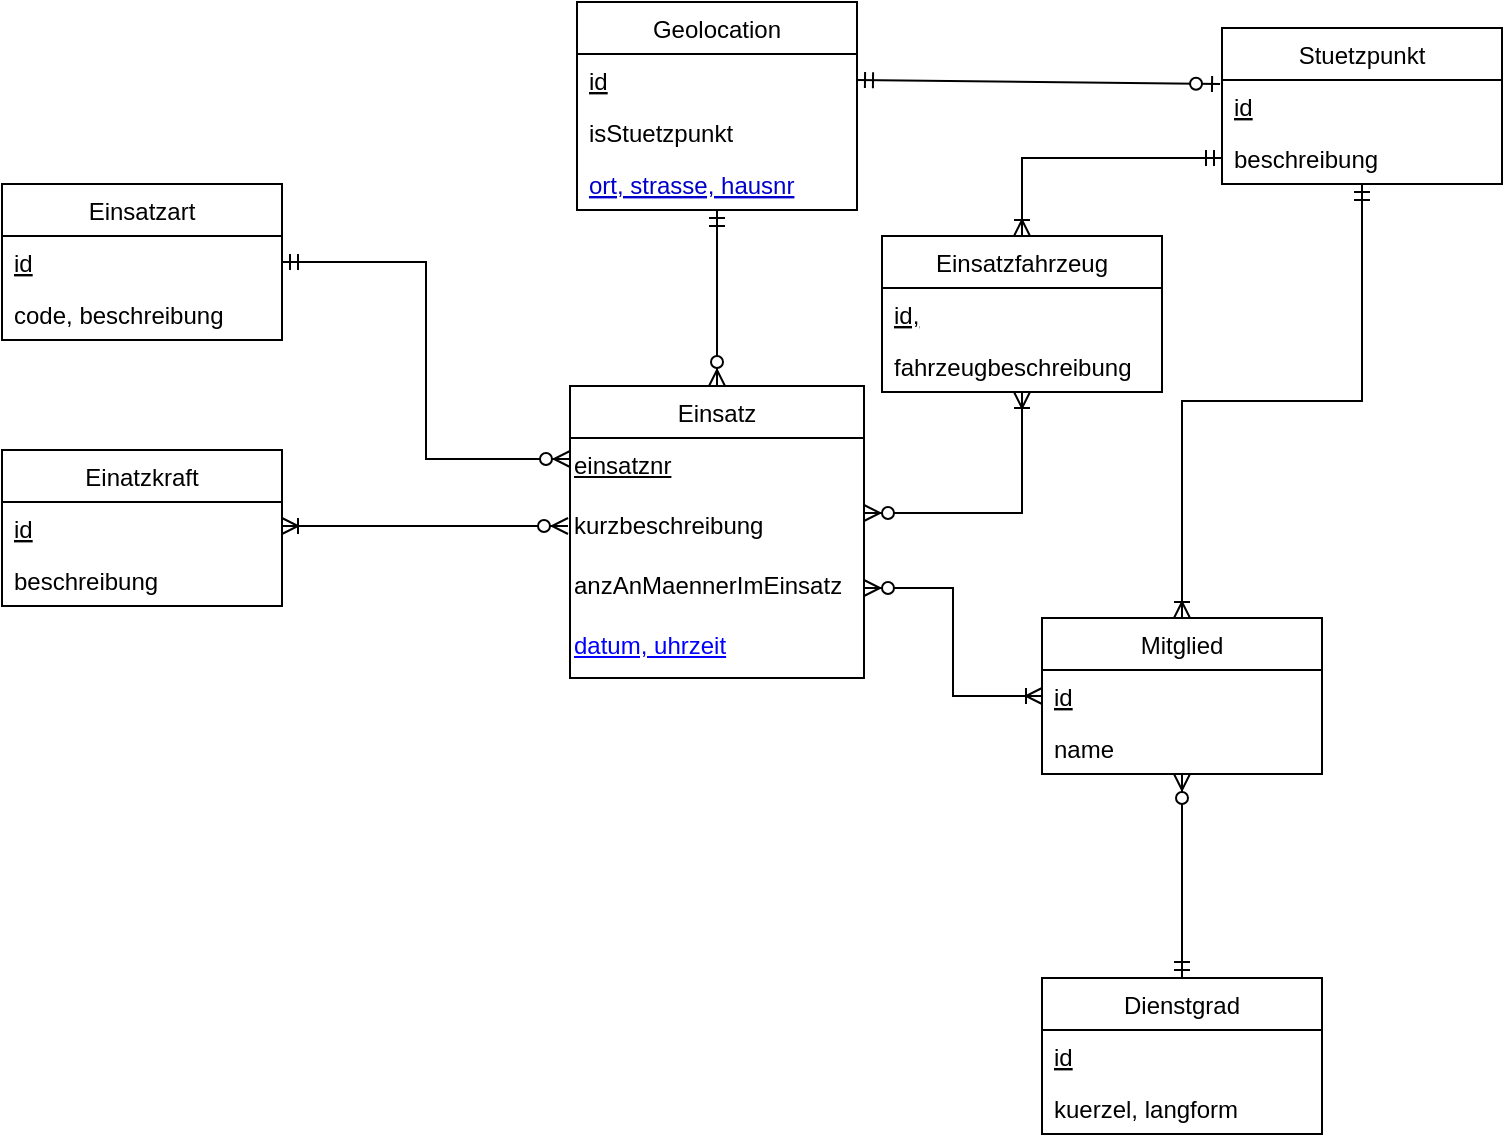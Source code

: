 <mxfile type="device" version="12.0.0" pages="1"><diagram id="ilDH12kev3po-EJ1P2Dv" name="Page-1"><mxGraphModel grid="1" dx="868" dy="476" gridSize="10" guides="1" tooltips="1" connect="1" arrows="1" fold="1" page="1" pageScale="1" pageWidth="827" pageHeight="1169" math="0" shadow="0" background="none"><root><mxCell id="0" /><mxCell id="1" parent="0" /><mxCell id="NxMTD8spt1croDc4uykK-55" style="edgeStyle=orthogonalEdgeStyle;rounded=0;orthogonalLoop=1;jettySize=auto;html=1;entryX=1;entryY=0.25;entryDx=0;entryDy=0;startArrow=ERoneToMany;startFill=0;endArrow=ERzeroToMany;endFill=1;" parent="1" edge="1" target="ot_nPUjUUw6IYXXe0TUH-2" source="NxMTD8spt1croDc4uykK-10"><mxGeometry as="geometry" relative="1"><Array as="points"><mxPoint y="274" x="570" /></Array></mxGeometry></mxCell><mxCell id="DhVdAXCZiSvHxWJTMW8I-8" style="edgeStyle=orthogonalEdgeStyle;rounded=0;orthogonalLoop=1;jettySize=auto;html=1;exitX=0.5;exitY=0;exitDx=0;exitDy=0;entryX=0;entryY=0.5;entryDx=0;entryDy=0;startArrow=ERoneToMany;startFill=0;sourcePerimeterSpacing=5;endArrow=ERmandOne;endFill=0;targetPerimeterSpacing=5;strokeColor=#000000;" parent="1" edge="1" target="NxMTD8spt1croDc4uykK-64" source="NxMTD8spt1croDc4uykK-10"><mxGeometry as="geometry" relative="1" /></mxCell><mxCell id="NxMTD8spt1croDc4uykK-10" value="Einsatzfahrzeug" style="swimlane;fontStyle=0;childLayout=stackLayout;horizontal=1;startSize=26;fillColor=none;horizontalStack=0;resizeParent=1;resizeParentMax=0;resizeLast=0;collapsible=1;marginBottom=0;" parent="1" vertex="1"><mxGeometry as="geometry" y="135" x="500" height="78" width="140" /></mxCell><mxCell id="NxMTD8spt1croDc4uykK-13" value="id," style="text;strokeColor=none;fillColor=none;align=left;verticalAlign=top;spacingLeft=4;spacingRight=4;overflow=hidden;rotatable=0;points=[[0,0.5],[1,0.5]];portConstraint=eastwest;fontStyle=4" parent="NxMTD8spt1croDc4uykK-10" vertex="1"><mxGeometry as="geometry" y="26" height="26" width="140" /></mxCell><mxCell id="NxMTD8spt1croDc4uykK-63" value="fahrzeugbeschreibung" style="text;strokeColor=none;fillColor=none;align=left;verticalAlign=top;spacingLeft=4;spacingRight=4;overflow=hidden;rotatable=0;points=[[0,0.5],[1,0.5]];portConstraint=eastwest;" parent="NxMTD8spt1croDc4uykK-10" vertex="1"><mxGeometry as="geometry" y="52" height="26" width="140" /></mxCell><mxCell id="NxMTD8spt1croDc4uykK-14" value="Stuetzpunkt" style="swimlane;fontStyle=0;childLayout=stackLayout;horizontal=1;startSize=26;fillColor=none;horizontalStack=0;resizeParent=1;resizeParentMax=0;resizeLast=0;collapsible=1;marginBottom=0;" parent="1" vertex="1"><mxGeometry as="geometry" y="31" x="670" height="78" width="140" /></mxCell><mxCell id="NxMTD8spt1croDc4uykK-15" value="id" style="text;strokeColor=none;fillColor=none;align=left;verticalAlign=top;spacingLeft=4;spacingRight=4;overflow=hidden;rotatable=0;points=[[0,0.5],[1,0.5]];portConstraint=eastwest;fontStyle=4" parent="NxMTD8spt1croDc4uykK-14" vertex="1"><mxGeometry as="geometry" y="26" height="26" width="140" /></mxCell><mxCell id="NxMTD8spt1croDc4uykK-64" value="beschreibung" style="text;strokeColor=none;fillColor=none;align=left;verticalAlign=top;spacingLeft=4;spacingRight=4;overflow=hidden;rotatable=0;points=[[0,0.5],[1,0.5]];portConstraint=eastwest;" parent="NxMTD8spt1croDc4uykK-14" vertex="1"><mxGeometry as="geometry" y="52" height="26" width="140" /></mxCell><mxCell id="NxMTD8spt1croDc4uykK-18" value="Einsatz" style="swimlane;fontStyle=0;childLayout=stackLayout;horizontal=1;startSize=26;fillColor=none;horizontalStack=0;resizeParent=1;resizeParentMax=0;resizeLast=0;collapsible=1;marginBottom=0;" parent="1" vertex="1"><mxGeometry as="geometry" y="210" x="344" height="146" width="147" /></mxCell><mxCell id="ot_nPUjUUw6IYXXe0TUH-1" value="&lt;u&gt;einsatznr&lt;/u&gt;" style="text;html=1;" parent="NxMTD8spt1croDc4uykK-18" vertex="1"><mxGeometry as="geometry" y="26" height="30" width="147" /></mxCell><mxCell id="ot_nPUjUUw6IYXXe0TUH-2" value="kurzbeschreibung" style="text;html=1;" parent="NxMTD8spt1croDc4uykK-18" vertex="1"><mxGeometry as="geometry" y="56" height="30" width="147" /></mxCell><mxCell id="ot_nPUjUUw6IYXXe0TUH-6" value="anzAnMaennerImEinsatz" style="text;html=1;" parent="NxMTD8spt1croDc4uykK-18" vertex="1"><mxGeometry as="geometry" y="86" height="30" width="147" /></mxCell><mxCell id="ot_nPUjUUw6IYXXe0TUH-4" value="&lt;font color=&quot;#0000FF&quot;&gt;&lt;u&gt;datum, uhrzeit&lt;/u&gt;&lt;/font&gt;" style="text;html=1;" parent="NxMTD8spt1croDc4uykK-18" vertex="1"><mxGeometry as="geometry" y="116" height="30" width="147" /></mxCell><mxCell id="NxMTD8spt1croDc4uykK-50" style="edgeStyle=orthogonalEdgeStyle;rounded=0;orthogonalLoop=1;jettySize=auto;html=1;endArrow=ERzeroToMany;endFill=1;startArrow=ERmandOne;startFill=0;entryX=0.5;entryY=0;entryDx=0;entryDy=0;" parent="1" edge="1" target="NxMTD8spt1croDc4uykK-18" source="NxMTD8spt1croDc4uykK-22"><mxGeometry as="geometry" relative="1"><Array as="points"><mxPoint y="170" x="417" /><mxPoint y="170" x="417" /></Array><mxPoint as="targetPoint" y="200" x="417" /></mxGeometry></mxCell><mxCell id="NxMTD8spt1croDc4uykK-51" style="rounded=0;orthogonalLoop=1;jettySize=auto;html=1;entryX=-0.007;entryY=0.077;entryDx=0;entryDy=0;entryPerimeter=0;startArrow=ERmandOne;startFill=0;endArrow=ERzeroToOne;endFill=1;exitX=1;exitY=0.5;exitDx=0;exitDy=0;" parent="1" edge="1" target="NxMTD8spt1croDc4uykK-15" source="NxMTD8spt1croDc4uykK-23"><mxGeometry as="geometry" relative="1" /></mxCell><mxCell id="NxMTD8spt1croDc4uykK-22" value="Geolocation" style="swimlane;fontStyle=0;childLayout=stackLayout;horizontal=1;startSize=26;fillColor=none;horizontalStack=0;resizeParent=1;resizeParentMax=0;resizeLast=0;collapsible=1;marginBottom=0;" parent="1" vertex="1"><mxGeometry as="geometry" y="18" x="347.5" height="104" width="140" /></mxCell><mxCell id="NxMTD8spt1croDc4uykK-23" value="id&#10;" style="text;strokeColor=none;fillColor=none;align=left;verticalAlign=top;spacingLeft=4;spacingRight=4;overflow=hidden;rotatable=0;points=[[0,0.5],[1,0.5]];portConstraint=eastwest;fontStyle=4" parent="NxMTD8spt1croDc4uykK-22" vertex="1"><mxGeometry as="geometry" y="26" height="26" width="140" /></mxCell><mxCell id="ot_nPUjUUw6IYXXe0TUH-7" value="isStuetzpunkt" style="text;strokeColor=none;fillColor=none;align=left;verticalAlign=top;spacingLeft=4;spacingRight=4;overflow=hidden;rotatable=0;points=[[0,0.5],[1,0.5]];portConstraint=eastwest;fontStyle=0" parent="NxMTD8spt1croDc4uykK-22" vertex="1"><mxGeometry as="geometry" y="52" height="26" width="140" /></mxCell><mxCell id="NxMTD8spt1croDc4uykK-34" value="ort, strasse, hausnr" style="text;strokeColor=none;fillColor=none;align=left;verticalAlign=top;spacingLeft=4;spacingRight=4;overflow=hidden;rotatable=0;points=[[0,0.5],[1,0.5]];portConstraint=eastwest;fontColor=#0000CC;fontStyle=4" parent="NxMTD8spt1croDc4uykK-22" vertex="1"><mxGeometry as="geometry" y="78" height="26" width="140" /></mxCell><mxCell id="NxMTD8spt1croDc4uykK-56" style="edgeStyle=orthogonalEdgeStyle;rounded=0;orthogonalLoop=1;jettySize=auto;html=1;startArrow=ERoneToMany;startFill=0;endArrow=ERzeroToMany;endFill=1;" parent="1" edge="1" source="NxMTD8spt1croDc4uykK-26"><mxGeometry as="geometry" relative="1"><mxPoint as="targetPoint" y="280" x="343" /><Array as="points"><mxPoint y="280" x="343" /></Array></mxGeometry></mxCell><mxCell id="NxMTD8spt1croDc4uykK-26" value="Einatzkraft" style="swimlane;fontStyle=0;childLayout=stackLayout;horizontal=1;startSize=26;fillColor=none;horizontalStack=0;resizeParent=1;resizeParentMax=0;resizeLast=0;collapsible=1;marginBottom=0;" parent="1" vertex="1"><mxGeometry as="geometry" y="242" x="60" height="78" width="140" /></mxCell><mxCell id="NxMTD8spt1croDc4uykK-29" value="id" style="text;strokeColor=none;fillColor=none;align=left;verticalAlign=top;spacingLeft=4;spacingRight=4;overflow=hidden;rotatable=0;points=[[0,0.5],[1,0.5]];portConstraint=eastwest;fontStyle=4" parent="NxMTD8spt1croDc4uykK-26" vertex="1"><mxGeometry as="geometry" y="26" height="26" width="140" /></mxCell><mxCell id="NxMTD8spt1croDc4uykK-62" value="beschreibung" style="text;strokeColor=none;fillColor=none;align=left;verticalAlign=top;spacingLeft=4;spacingRight=4;overflow=hidden;rotatable=0;points=[[0,0.5],[1,0.5]];portConstraint=eastwest;" parent="NxMTD8spt1croDc4uykK-26" vertex="1"><mxGeometry as="geometry" y="52" height="26" width="140" /></mxCell><mxCell id="NxMTD8spt1croDc4uykK-57" style="edgeStyle=orthogonalEdgeStyle;rounded=0;orthogonalLoop=1;jettySize=auto;html=1;entryX=0;entryY=0.25;entryDx=0;entryDy=0;startArrow=ERmandOne;startFill=0;endArrow=ERzeroToMany;endFill=1;" parent="1" edge="1" target="NxMTD8spt1croDc4uykK-18" source="NxMTD8spt1croDc4uykK-30"><mxGeometry as="geometry" relative="1" /></mxCell><mxCell id="NxMTD8spt1croDc4uykK-30" value="Einsatzart" style="swimlane;fontStyle=0;childLayout=stackLayout;horizontal=1;startSize=26;fillColor=none;horizontalStack=0;resizeParent=1;resizeParentMax=0;resizeLast=0;collapsible=1;marginBottom=0;" parent="1" vertex="1"><mxGeometry as="geometry" y="109" x="60" height="78" width="140" /></mxCell><mxCell id="NxMTD8spt1croDc4uykK-33" value="id" style="text;strokeColor=none;fillColor=none;align=left;verticalAlign=top;spacingLeft=4;spacingRight=4;overflow=hidden;rotatable=0;points=[[0,0.5],[1,0.5]];portConstraint=eastwest;fontStyle=4" parent="NxMTD8spt1croDc4uykK-30" vertex="1"><mxGeometry as="geometry" y="26" height="26" width="140" /></mxCell><mxCell id="NxMTD8spt1croDc4uykK-61" value="code, beschreibung" style="text;strokeColor=none;fillColor=none;align=left;verticalAlign=top;spacingLeft=4;spacingRight=4;overflow=hidden;rotatable=0;points=[[0,0.5],[1,0.5]];portConstraint=eastwest;" parent="NxMTD8spt1croDc4uykK-30" vertex="1"><mxGeometry as="geometry" y="52" height="26" width="140" /></mxCell><mxCell id="NxMTD8spt1croDc4uykK-53" style="edgeStyle=orthogonalEdgeStyle;rounded=0;orthogonalLoop=1;jettySize=auto;html=1;entryX=0.5;entryY=1;entryDx=0;entryDy=0;endArrow=ERmandOne;endFill=0;startArrow=ERoneToMany;startFill=0;" parent="1" edge="1" target="NxMTD8spt1croDc4uykK-14" source="NxMTD8spt1croDc4uykK-35"><mxGeometry as="geometry" relative="1" /></mxCell><mxCell id="NxMTD8spt1croDc4uykK-35" value="Mitglied" style="swimlane;fontStyle=0;childLayout=stackLayout;horizontal=1;startSize=26;fillColor=none;horizontalStack=0;resizeParent=1;resizeParentMax=0;resizeLast=0;collapsible=1;marginBottom=0;" parent="1" vertex="1"><mxGeometry as="geometry" y="326" x="580" height="78" width="140" /></mxCell><mxCell id="NxMTD8spt1croDc4uykK-36" value="id" style="text;strokeColor=none;fillColor=none;align=left;verticalAlign=top;spacingLeft=4;spacingRight=4;overflow=hidden;rotatable=0;points=[[0,0.5],[1,0.5]];portConstraint=eastwest;fontStyle=4" parent="NxMTD8spt1croDc4uykK-35" vertex="1"><mxGeometry as="geometry" y="26" height="26" width="140" /></mxCell><mxCell id="NxMTD8spt1croDc4uykK-65" value="name" style="text;strokeColor=none;fillColor=none;align=left;verticalAlign=top;spacingLeft=4;spacingRight=4;overflow=hidden;rotatable=0;points=[[0,0.5],[1,0.5]];portConstraint=eastwest;" parent="NxMTD8spt1croDc4uykK-35" vertex="1"><mxGeometry as="geometry" y="52" height="26" width="140" /></mxCell><mxCell id="NxMTD8spt1croDc4uykK-54" style="edgeStyle=orthogonalEdgeStyle;rounded=0;orthogonalLoop=1;jettySize=auto;html=1;entryX=0.5;entryY=1;entryDx=0;entryDy=0;startArrow=ERmandOne;startFill=0;endArrow=ERzeroToMany;endFill=1;" parent="1" edge="1" target="NxMTD8spt1croDc4uykK-35" source="NxMTD8spt1croDc4uykK-39"><mxGeometry as="geometry" relative="1" /></mxCell><mxCell id="NxMTD8spt1croDc4uykK-39" value="Dienstgrad" style="swimlane;fontStyle=0;childLayout=stackLayout;horizontal=1;startSize=26;fillColor=none;horizontalStack=0;resizeParent=1;resizeParentMax=0;resizeLast=0;collapsible=1;marginBottom=0;" parent="1" vertex="1"><mxGeometry as="geometry" y="506" x="580" height="78" width="140" /></mxCell><mxCell id="NxMTD8spt1croDc4uykK-40" value="id" style="text;strokeColor=none;fillColor=none;align=left;verticalAlign=top;spacingLeft=4;spacingRight=4;overflow=hidden;rotatable=0;points=[[0,0.5],[1,0.5]];portConstraint=eastwest;fontStyle=4" parent="NxMTD8spt1croDc4uykK-39" vertex="1"><mxGeometry as="geometry" y="26" height="26" width="140" /></mxCell><mxCell id="NxMTD8spt1croDc4uykK-67" value="kuerzel, langform" style="text;strokeColor=none;fillColor=none;align=left;verticalAlign=top;spacingLeft=4;spacingRight=4;overflow=hidden;rotatable=0;points=[[0,0.5],[1,0.5]];portConstraint=eastwest;" parent="NxMTD8spt1croDc4uykK-39" vertex="1"><mxGeometry as="geometry" y="52" height="26" width="140" /></mxCell><mxCell id="DhVdAXCZiSvHxWJTMW8I-7" style="edgeStyle=orthogonalEdgeStyle;rounded=0;orthogonalLoop=1;jettySize=auto;html=1;exitX=0;exitY=0.5;exitDx=0;exitDy=0;entryX=1;entryY=0.5;entryDx=0;entryDy=0;startArrow=ERoneToMany;startFill=0;strokeColor=#000000;endArrow=ERzeroToMany;endFill=1;targetPerimeterSpacing=5;sourcePerimeterSpacing=5;" parent="1" edge="1" target="ot_nPUjUUw6IYXXe0TUH-6" source="NxMTD8spt1croDc4uykK-36"><mxGeometry as="geometry" relative="1" /></mxCell></root></mxGraphModel></diagram></mxfile>